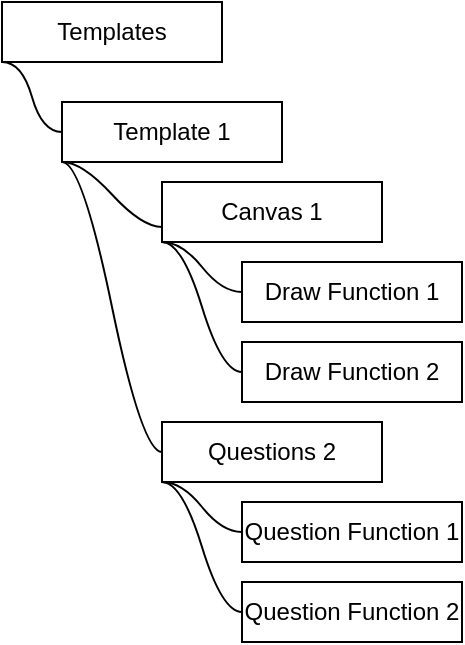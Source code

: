 <mxfile version="20.5.1" type="device"><diagram id="ZnarxeRxnmEtlra-e5uJ" name="페이지-1"><mxGraphModel dx="1168" dy="1113" grid="1" gridSize="10" guides="1" tooltips="1" connect="1" arrows="1" fold="1" page="1" pageScale="1" pageWidth="300" pageHeight="350" math="0" shadow="0"><root><mxCell id="0"/><mxCell id="1" parent="0"/><mxCell id="naV8Bd8ouPr6lSqXFOM4-1" value="Templates" style="rounded=0;whiteSpace=wrap;html=1;" parent="1" vertex="1"><mxGeometry x="20" y="15" width="110" height="30" as="geometry"/></mxCell><mxCell id="naV8Bd8ouPr6lSqXFOM4-2" value="Template 1" style="rounded=0;whiteSpace=wrap;html=1;" parent="1" vertex="1"><mxGeometry x="50" y="65" width="110" height="30" as="geometry"/></mxCell><mxCell id="naV8Bd8ouPr6lSqXFOM4-5" value="Canvas 1" style="rounded=0;whiteSpace=wrap;html=1;" parent="1" vertex="1"><mxGeometry x="100" y="105" width="110" height="30" as="geometry"/></mxCell><mxCell id="naV8Bd8ouPr6lSqXFOM4-6" value="Draw Function 1" style="rounded=0;whiteSpace=wrap;html=1;" parent="1" vertex="1"><mxGeometry x="140" y="145" width="110" height="30" as="geometry"/></mxCell><mxCell id="naV8Bd8ouPr6lSqXFOM4-7" value="Questions 2" style="rounded=0;whiteSpace=wrap;html=1;" parent="1" vertex="1"><mxGeometry x="100" y="225" width="110" height="30" as="geometry"/></mxCell><mxCell id="naV8Bd8ouPr6lSqXFOM4-8" value="Question Function 1" style="rounded=0;whiteSpace=wrap;html=1;" parent="1" vertex="1"><mxGeometry x="140" y="265" width="110" height="30" as="geometry"/></mxCell><mxCell id="EKI1bOSkxGgAvvFzilUk-3" value="" style="edgeStyle=entityRelationEdgeStyle;startArrow=none;endArrow=none;segment=10;curved=1;rounded=0;exitX=0;exitY=1;exitDx=0;exitDy=0;entryX=0;entryY=0.5;entryDx=0;entryDy=0;" edge="1" target="naV8Bd8ouPr6lSqXFOM4-2" parent="1" source="naV8Bd8ouPr6lSqXFOM4-1"><mxGeometry relative="1" as="geometry"><mxPoint x="290" y="445" as="sourcePoint"/></mxGeometry></mxCell><mxCell id="EKI1bOSkxGgAvvFzilUk-6" value="" style="edgeStyle=entityRelationEdgeStyle;startArrow=none;endArrow=none;segment=10;curved=1;rounded=0;exitX=0;exitY=1;exitDx=0;exitDy=0;entryX=0;entryY=0.75;entryDx=0;entryDy=0;" edge="1" parent="1" source="naV8Bd8ouPr6lSqXFOM4-2" target="naV8Bd8ouPr6lSqXFOM4-5"><mxGeometry relative="1" as="geometry"><mxPoint x="40" y="65" as="sourcePoint"/><mxPoint x="70" y="100" as="targetPoint"/></mxGeometry></mxCell><mxCell id="EKI1bOSkxGgAvvFzilUk-8" value="" style="edgeStyle=entityRelationEdgeStyle;startArrow=none;endArrow=none;segment=10;curved=1;rounded=0;entryX=0;entryY=0.5;entryDx=0;entryDy=0;" edge="1" parent="1" target="naV8Bd8ouPr6lSqXFOM4-7"><mxGeometry relative="1" as="geometry"><mxPoint x="50" y="95" as="sourcePoint"/><mxPoint x="110" y="137.5" as="targetPoint"/></mxGeometry></mxCell><mxCell id="EKI1bOSkxGgAvvFzilUk-9" value="" style="edgeStyle=entityRelationEdgeStyle;startArrow=none;endArrow=none;segment=10;curved=1;rounded=0;entryX=0;entryY=0.5;entryDx=0;entryDy=0;exitX=0;exitY=1;exitDx=0;exitDy=0;" edge="1" parent="1" source="naV8Bd8ouPr6lSqXFOM4-5" target="naV8Bd8ouPr6lSqXFOM4-6"><mxGeometry relative="1" as="geometry"><mxPoint x="60" y="105" as="sourcePoint"/><mxPoint x="110" y="210" as="targetPoint"/></mxGeometry></mxCell><mxCell id="EKI1bOSkxGgAvvFzilUk-10" value="" style="edgeStyle=entityRelationEdgeStyle;startArrow=none;endArrow=none;segment=10;curved=1;rounded=0;entryX=0;entryY=0.5;entryDx=0;entryDy=0;exitX=0;exitY=1;exitDx=0;exitDy=0;" edge="1" parent="1" target="naV8Bd8ouPr6lSqXFOM4-8"><mxGeometry relative="1" as="geometry"><mxPoint x="100" y="255" as="sourcePoint"/><mxPoint x="140" y="280" as="targetPoint"/></mxGeometry></mxCell><mxCell id="EKI1bOSkxGgAvvFzilUk-14" value="Question Function 2" style="rounded=0;whiteSpace=wrap;html=1;" vertex="1" parent="1"><mxGeometry x="140" y="305" width="110" height="30" as="geometry"/></mxCell><mxCell id="EKI1bOSkxGgAvvFzilUk-15" value="" style="edgeStyle=entityRelationEdgeStyle;startArrow=none;endArrow=none;segment=10;curved=1;rounded=0;entryX=0;entryY=0.5;entryDx=0;entryDy=0;" edge="1" parent="1" target="EKI1bOSkxGgAvvFzilUk-14"><mxGeometry relative="1" as="geometry"><mxPoint x="100" y="255" as="sourcePoint"/><mxPoint x="140" y="320" as="targetPoint"/></mxGeometry></mxCell><mxCell id="EKI1bOSkxGgAvvFzilUk-16" value="Draw Function 2" style="rounded=0;whiteSpace=wrap;html=1;" vertex="1" parent="1"><mxGeometry x="140" y="185" width="110" height="30" as="geometry"/></mxCell><mxCell id="EKI1bOSkxGgAvvFzilUk-17" value="" style="edgeStyle=entityRelationEdgeStyle;startArrow=none;endArrow=none;segment=10;curved=1;rounded=0;entryX=0;entryY=0.5;entryDx=0;entryDy=0;" edge="1" parent="1" target="EKI1bOSkxGgAvvFzilUk-16"><mxGeometry relative="1" as="geometry"><mxPoint x="100" y="135" as="sourcePoint"/><mxPoint x="150" y="170" as="targetPoint"/></mxGeometry></mxCell></root></mxGraphModel></diagram></mxfile>